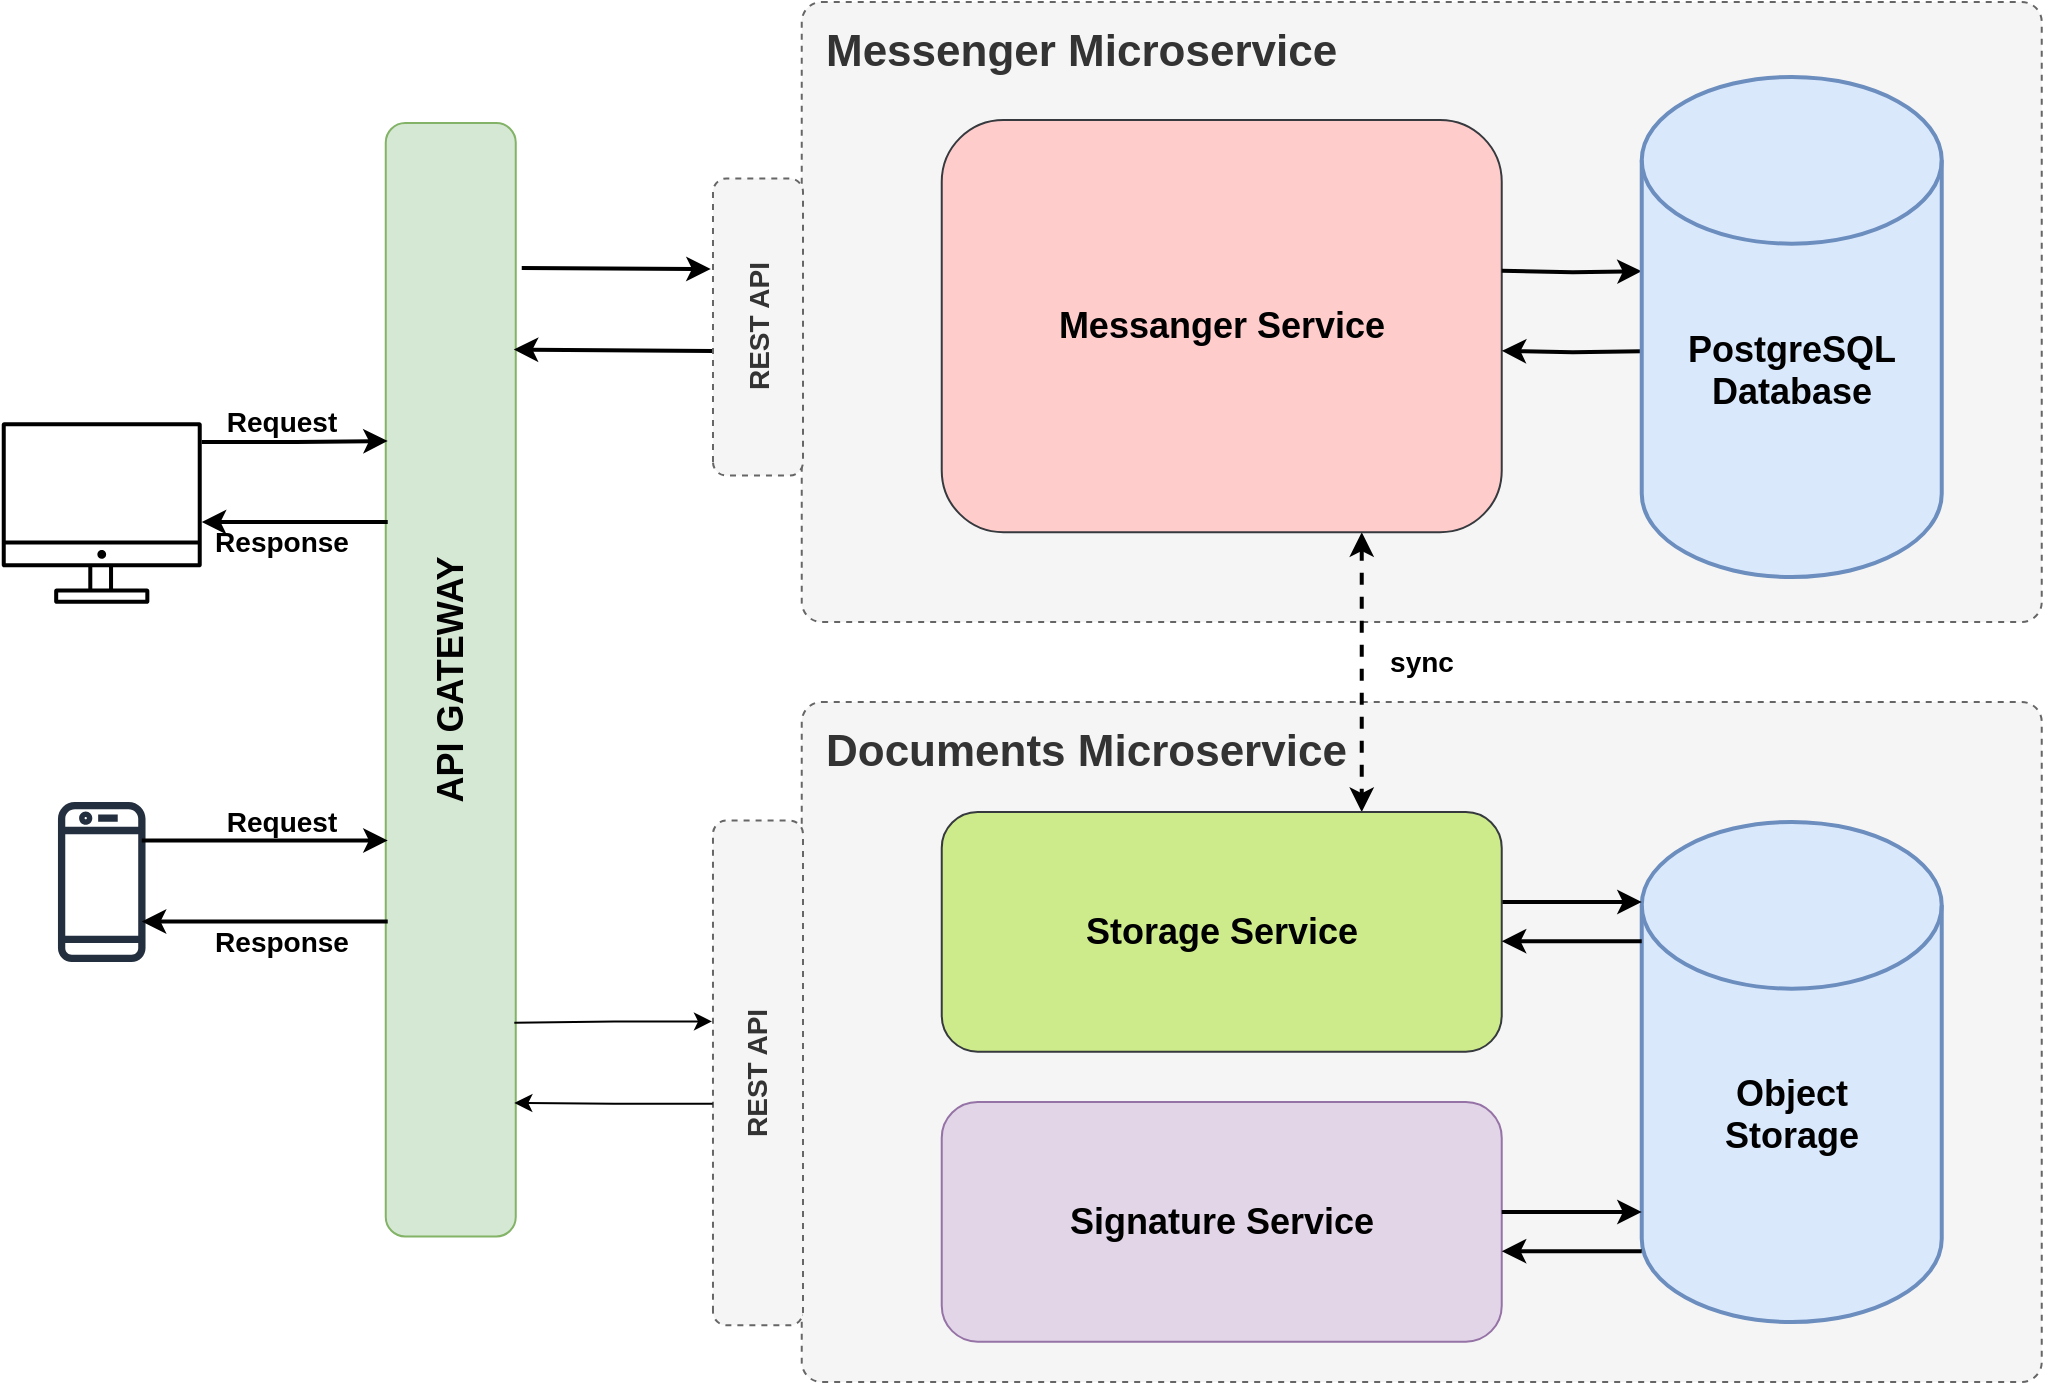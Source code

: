 <mxfile version="21.3.2" type="device">
  <diagram name="Страница 1" id="fADdNIsEgAehtVy8T7Zf">
    <mxGraphModel dx="2206" dy="1075" grid="0" gridSize="10" guides="1" tooltips="1" connect="1" arrows="1" fold="1" page="1" pageScale="1" pageWidth="827" pageHeight="1169" math="0" shadow="0">
      <root>
        <mxCell id="0" />
        <mxCell id="1" parent="0" />
        <mxCell id="2YxdHcAJXAzJK9A_Y6uM-9" value="&lt;font size=&quot;1&quot; style=&quot;&quot;&gt;&lt;b style=&quot;font-size: 22px;&quot;&gt;Messenger Microservice&lt;/b&gt;&lt;/font&gt;" style="dashed=1;rounded=1;absoluteArcSize=1;arcSize=20;html=1;verticalAlign=top;align=left;spacingTop=5;spacingLeft=10;whiteSpace=wrap;fillColor=#f5f5f5;fontColor=#333333;strokeColor=#666666;" vertex="1" parent="1">
          <mxGeometry x="707.87" y="278" width="620" height="310" as="geometry" />
        </mxCell>
        <mxCell id="2YxdHcAJXAzJK9A_Y6uM-3" value="&lt;font style=&quot;font-size: 18px;&quot;&gt;&lt;b&gt;API GATEWAY&lt;/b&gt;&lt;/font&gt;" style="rounded=1;whiteSpace=wrap;html=1;rotation=-90;fillColor=#d5e8d4;strokeColor=#82b366;" vertex="1" parent="1">
          <mxGeometry x="254" y="584.38" width="556.75" height="65" as="geometry" />
        </mxCell>
        <mxCell id="2YxdHcAJXAzJK9A_Y6uM-5" value="&lt;font size=&quot;1&quot; style=&quot;&quot;&gt;&lt;b style=&quot;font-size: 22px;&quot;&gt;Documents Microservice&lt;/b&gt;&lt;/font&gt;" style="dashed=1;rounded=1;absoluteArcSize=1;arcSize=20;html=1;verticalAlign=top;align=left;spacingTop=5;spacingLeft=10;whiteSpace=wrap;fillColor=#f5f5f5;strokeColor=#666666;fontColor=#333333;" vertex="1" parent="1">
          <mxGeometry x="707.87" y="628" width="620" height="340" as="geometry" />
        </mxCell>
        <mxCell id="2YxdHcAJXAzJK9A_Y6uM-35" style="edgeStyle=orthogonalEdgeStyle;rounded=0;orthogonalLoop=1;jettySize=auto;html=1;exitX=0.419;exitY=-0.02;exitDx=0;exitDy=0;exitPerimeter=0;strokeWidth=2;" edge="1" parent="1" source="2YxdHcAJXAzJK9A_Y6uM-8">
          <mxGeometry relative="1" as="geometry">
            <mxPoint x="563.87" y="451.79" as="targetPoint" />
            <Array as="points">
              <mxPoint x="663.87" y="453" />
            </Array>
          </mxGeometry>
        </mxCell>
        <mxCell id="2YxdHcAJXAzJK9A_Y6uM-37" style="edgeStyle=orthogonalEdgeStyle;rounded=0;orthogonalLoop=1;jettySize=auto;html=1;exitX=0.695;exitY=-0.025;exitDx=0;exitDy=0;endArrow=none;endFill=0;startArrow=classic;startFill=1;exitPerimeter=0;strokeWidth=2;" edge="1" parent="1" source="2YxdHcAJXAzJK9A_Y6uM-8">
          <mxGeometry relative="1" as="geometry">
            <mxPoint x="567.87" y="411" as="targetPoint" />
          </mxGeometry>
        </mxCell>
        <mxCell id="2YxdHcAJXAzJK9A_Y6uM-8" value="&lt;font style=&quot;font-size: 14px;&quot;&gt;&lt;b&gt;REST API&lt;br&gt;&lt;/b&gt;&lt;/font&gt;" style="rounded=1;whiteSpace=wrap;html=1;dashed=1;textDirection=ltr;rotation=-90;fontSize=14;fillColor=#f5f5f5;fontColor=#333333;strokeColor=#666666;" vertex="1" parent="1">
          <mxGeometry x="611.72" y="418" width="148.56" height="45.01" as="geometry" />
        </mxCell>
        <mxCell id="2YxdHcAJXAzJK9A_Y6uM-22" value="" style="sketch=0;outlineConnect=0;gradientColor=none;fontColor=#000000;strokeColor=none;fillColor=#000000;dashed=0;verticalLabelPosition=bottom;verticalAlign=top;align=center;html=1;fontSize=12;fontStyle=1;aspect=fixed;shape=mxgraph.aws4.illustration_desktop;pointerEvents=1" vertex="1" parent="1">
          <mxGeometry x="307.87" y="488" width="100" height="91" as="geometry" />
        </mxCell>
        <mxCell id="2YxdHcAJXAzJK9A_Y6uM-26" value="" style="sketch=0;outlineConnect=0;fontColor=#000000;gradientColor=none;strokeColor=#232F3E;fillColor=none;dashed=0;verticalLabelPosition=bottom;verticalAlign=top;align=center;html=1;fontSize=12;fontStyle=0;aspect=fixed;shape=mxgraph.aws4.resourceIcon;resIcon=mxgraph.aws4.mobile_client;" vertex="1" parent="1">
          <mxGeometry x="307.87" y="668" width="100" height="100" as="geometry" />
        </mxCell>
        <mxCell id="2YxdHcAJXAzJK9A_Y6uM-48" style="edgeStyle=orthogonalEdgeStyle;rounded=0;orthogonalLoop=1;jettySize=auto;html=1;exitX=0.25;exitY=0;exitDx=0;exitDy=0;endArrow=none;endFill=0;startArrow=classic;startFill=1;strokeWidth=2;" edge="1" parent="1">
          <mxGeometry relative="1" as="geometry">
            <mxPoint x="500.87" y="497.5" as="sourcePoint" />
            <mxPoint x="407.87" y="498" as="targetPoint" />
          </mxGeometry>
        </mxCell>
        <mxCell id="2YxdHcAJXAzJK9A_Y6uM-49" style="edgeStyle=orthogonalEdgeStyle;rounded=0;orthogonalLoop=1;jettySize=auto;html=1;exitX=0.25;exitY=0;exitDx=0;exitDy=0;strokeWidth=2;" edge="1" parent="1">
          <mxGeometry relative="1" as="geometry">
            <mxPoint x="500.87" y="538" as="sourcePoint" />
            <mxPoint x="407.87" y="538" as="targetPoint" />
          </mxGeometry>
        </mxCell>
        <mxCell id="2YxdHcAJXAzJK9A_Y6uM-50" style="edgeStyle=orthogonalEdgeStyle;rounded=0;orthogonalLoop=1;jettySize=auto;html=1;exitX=0.25;exitY=0;exitDx=0;exitDy=0;entryX=0.805;entryY=0.985;entryDx=0;entryDy=0;entryPerimeter=0;endArrow=none;endFill=0;startArrow=classic;startFill=1;strokeWidth=2;" edge="1" parent="1">
          <mxGeometry relative="1" as="geometry">
            <mxPoint x="500.87" y="697.25" as="sourcePoint" />
            <mxPoint x="377.87" y="697.25" as="targetPoint" />
          </mxGeometry>
        </mxCell>
        <mxCell id="2YxdHcAJXAzJK9A_Y6uM-51" style="edgeStyle=orthogonalEdgeStyle;rounded=0;orthogonalLoop=1;jettySize=auto;html=1;exitX=0.25;exitY=0;exitDx=0;exitDy=0;entryX=0.805;entryY=0.985;entryDx=0;entryDy=0;entryPerimeter=0;strokeWidth=2;" edge="1" parent="1">
          <mxGeometry relative="1" as="geometry">
            <mxPoint x="500.87" y="737.75" as="sourcePoint" />
            <mxPoint x="377.87" y="737.75" as="targetPoint" />
          </mxGeometry>
        </mxCell>
        <mxCell id="2YxdHcAJXAzJK9A_Y6uM-105" style="edgeStyle=orthogonalEdgeStyle;rounded=0;orthogonalLoop=1;jettySize=auto;html=1;entryX=0.75;entryY=0;entryDx=0;entryDy=0;exitX=0.75;exitY=1;exitDx=0;exitDy=0;dashed=1;startArrow=classic;startFill=1;strokeWidth=2;" edge="1" parent="1" source="2YxdHcAJXAzJK9A_Y6uM-57" target="2YxdHcAJXAzJK9A_Y6uM-64">
          <mxGeometry relative="1" as="geometry" />
        </mxCell>
        <mxCell id="2YxdHcAJXAzJK9A_Y6uM-57" value="&lt;font size=&quot;1&quot; style=&quot;&quot;&gt;&lt;b style=&quot;font-size: 18px;&quot;&gt;Messanger Service&lt;/b&gt;&lt;/font&gt;" style="rounded=1;whiteSpace=wrap;html=1;fillColor=#ffcccc;strokeColor=#36393d;" vertex="1" parent="1">
          <mxGeometry x="777.87" y="337" width="280" height="206.11" as="geometry" />
        </mxCell>
        <mxCell id="2YxdHcAJXAzJK9A_Y6uM-61" value="&lt;blockquote style=&quot;margin: 0 0 0 40px; border: none; padding: 0px;&quot;&gt;&lt;/blockquote&gt;&lt;font style=&quot;font-size: 18px;&quot;&gt;&lt;b&gt;&lt;span style=&quot;background-color: initial;&quot;&gt;&lt;br&gt;&lt;br&gt;Object&lt;/span&gt;&lt;br&gt;Storage&lt;/b&gt;&lt;/font&gt;" style="strokeWidth=2;html=1;shape=mxgraph.flowchart.database;whiteSpace=wrap;fillColor=#dae8fc;strokeColor=#6c8ebf;" vertex="1" parent="1">
          <mxGeometry x="1127.87" y="688" width="150" height="250" as="geometry" />
        </mxCell>
        <mxCell id="2YxdHcAJXAzJK9A_Y6uM-107" style="edgeStyle=orthogonalEdgeStyle;rounded=0;orthogonalLoop=1;jettySize=auto;html=1;strokeWidth=2;" edge="1" parent="1" source="2YxdHcAJXAzJK9A_Y6uM-64" target="2YxdHcAJXAzJK9A_Y6uM-61">
          <mxGeometry relative="1" as="geometry">
            <Array as="points">
              <mxPoint x="1107.87" y="728" />
              <mxPoint x="1107.87" y="728" />
            </Array>
          </mxGeometry>
        </mxCell>
        <mxCell id="2YxdHcAJXAzJK9A_Y6uM-64" value="&lt;font size=&quot;1&quot; style=&quot;&quot;&gt;&lt;b style=&quot;font-size: 18px;&quot;&gt;Storage Service&lt;/b&gt;&lt;/font&gt;" style="rounded=1;whiteSpace=wrap;html=1;fillColor=#cdeb8b;strokeColor=#36393d;" vertex="1" parent="1">
          <mxGeometry x="777.87" y="683" width="280" height="119.84" as="geometry" />
        </mxCell>
        <mxCell id="2YxdHcAJXAzJK9A_Y6uM-72" style="edgeStyle=orthogonalEdgeStyle;rounded=0;orthogonalLoop=1;jettySize=auto;html=1;endArrow=none;endFill=0;startArrow=classic;startFill=1;strokeWidth=2;" edge="1" parent="1">
          <mxGeometry relative="1" as="geometry">
            <mxPoint x="1127.87" y="412.63" as="sourcePoint" />
            <mxPoint x="1057.87" y="412.43" as="targetPoint" />
          </mxGeometry>
        </mxCell>
        <mxCell id="2YxdHcAJXAzJK9A_Y6uM-73" style="edgeStyle=orthogonalEdgeStyle;rounded=0;orthogonalLoop=1;jettySize=auto;html=1;strokeWidth=2;" edge="1" parent="1">
          <mxGeometry relative="1" as="geometry">
            <mxPoint x="1127.87" y="452.63" as="sourcePoint" />
            <mxPoint x="1057.87" y="452.43" as="targetPoint" />
          </mxGeometry>
        </mxCell>
        <mxCell id="2YxdHcAJXAzJK9A_Y6uM-82" value="&lt;font size=&quot;1&quot; style=&quot;&quot;&gt;&lt;b style=&quot;font-size: 18px;&quot;&gt;Signature Service&lt;/b&gt;&lt;/font&gt;" style="rounded=1;whiteSpace=wrap;html=1;fillColor=#e1d5e7;strokeColor=#9673a6;" vertex="1" parent="1">
          <mxGeometry x="777.87" y="828" width="280" height="119.84" as="geometry" />
        </mxCell>
        <mxCell id="2YxdHcAJXAzJK9A_Y6uM-87" value="&lt;font style=&quot;font-size: 14px;&quot;&gt;&lt;b&gt;Request&lt;/b&gt;&lt;/font&gt;" style="text;html=1;strokeColor=none;fillColor=none;align=center;verticalAlign=middle;whiteSpace=wrap;rounded=0;" vertex="1" parent="1">
          <mxGeometry x="417.87" y="478" width="60" height="20" as="geometry" />
        </mxCell>
        <mxCell id="2YxdHcAJXAzJK9A_Y6uM-88" value="Response" style="text;html=1;strokeColor=none;fillColor=none;align=center;verticalAlign=middle;whiteSpace=wrap;rounded=0;fontSize=14;fontStyle=1" vertex="1" parent="1">
          <mxGeometry x="417.87" y="538" width="60" height="20" as="geometry" />
        </mxCell>
        <mxCell id="2YxdHcAJXAzJK9A_Y6uM-89" value="&lt;font style=&quot;font-size: 14px;&quot;&gt;&lt;b&gt;Request&lt;/b&gt;&lt;/font&gt;" style="text;html=1;strokeColor=none;fillColor=none;align=center;verticalAlign=middle;whiteSpace=wrap;rounded=0;" vertex="1" parent="1">
          <mxGeometry x="417.87" y="678" width="60" height="20" as="geometry" />
        </mxCell>
        <mxCell id="2YxdHcAJXAzJK9A_Y6uM-90" value="Response" style="text;html=1;strokeColor=none;fillColor=none;align=center;verticalAlign=middle;whiteSpace=wrap;rounded=0;fontSize=14;fontStyle=1" vertex="1" parent="1">
          <mxGeometry x="417.87" y="738" width="60" height="20" as="geometry" />
        </mxCell>
        <mxCell id="2YxdHcAJXAzJK9A_Y6uM-95" value="&lt;font style=&quot;font-size: 14px;&quot;&gt;&lt;span&gt;REST API&lt;br&gt;&lt;/span&gt;&lt;/font&gt;" style="rounded=1;whiteSpace=wrap;html=1;dashed=1;textDirection=ltr;rotation=-90;fontSize=14;fontStyle=1;fillColor=#f5f5f5;fontColor=#333333;strokeColor=#666666;" vertex="1" parent="1">
          <mxGeometry x="559.79" y="790.96" width="252.41" height="45.01" as="geometry" />
        </mxCell>
        <mxCell id="2YxdHcAJXAzJK9A_Y6uM-103" style="edgeStyle=orthogonalEdgeStyle;rounded=0;orthogonalLoop=1;jettySize=auto;html=1;exitX=0.439;exitY=-0.003;exitDx=0;exitDy=0;exitPerimeter=0;entryX=0.12;entryY=0.989;entryDx=0;entryDy=0;entryPerimeter=0;" edge="1" parent="1" source="2YxdHcAJXAzJK9A_Y6uM-95" target="2YxdHcAJXAzJK9A_Y6uM-3">
          <mxGeometry relative="1" as="geometry">
            <mxPoint x="661.87" y="833" as="sourcePoint" />
            <mxPoint x="567.87" y="829" as="targetPoint" />
            <Array as="points" />
          </mxGeometry>
        </mxCell>
        <mxCell id="2YxdHcAJXAzJK9A_Y6uM-104" style="edgeStyle=orthogonalEdgeStyle;rounded=0;orthogonalLoop=1;jettySize=auto;html=1;exitX=0.602;exitY=-0.011;exitDx=0;exitDy=0;endArrow=none;endFill=0;startArrow=classic;startFill=1;exitPerimeter=0;entryX=0.192;entryY=0.989;entryDx=0;entryDy=0;entryPerimeter=0;" edge="1" parent="1" source="2YxdHcAJXAzJK9A_Y6uM-95" target="2YxdHcAJXAzJK9A_Y6uM-3">
          <mxGeometry relative="1" as="geometry">
            <mxPoint x="659.87" y="788" as="sourcePoint" />
            <mxPoint x="565.87" y="788" as="targetPoint" />
          </mxGeometry>
        </mxCell>
        <mxCell id="2YxdHcAJXAzJK9A_Y6uM-106" value="&lt;font style=&quot;font-size: 14px;&quot;&gt;&lt;b&gt;sync&lt;/b&gt;&lt;/font&gt;" style="text;html=1;strokeColor=none;fillColor=none;align=center;verticalAlign=middle;whiteSpace=wrap;rounded=0;" vertex="1" parent="1">
          <mxGeometry x="987.87" y="588" width="60" height="40" as="geometry" />
        </mxCell>
        <mxCell id="2YxdHcAJXAzJK9A_Y6uM-110" style="edgeStyle=orthogonalEdgeStyle;rounded=0;orthogonalLoop=1;jettySize=auto;html=1;endArrow=none;endFill=0;startArrow=classic;startFill=1;strokeWidth=2;" edge="1" parent="1">
          <mxGeometry relative="1" as="geometry">
            <mxPoint x="1057.87" y="747.63" as="sourcePoint" />
            <mxPoint x="1127.87" y="747.63" as="targetPoint" />
            <Array as="points">
              <mxPoint x="1107.87" y="747.63" />
              <mxPoint x="1107.87" y="747.63" />
            </Array>
          </mxGeometry>
        </mxCell>
        <mxCell id="2YxdHcAJXAzJK9A_Y6uM-111" style="edgeStyle=orthogonalEdgeStyle;rounded=0;orthogonalLoop=1;jettySize=auto;html=1;strokeWidth=2;" edge="1" parent="1">
          <mxGeometry relative="1" as="geometry">
            <mxPoint x="1057.87" y="883" as="sourcePoint" />
            <mxPoint x="1127.87" y="883" as="targetPoint" />
            <Array as="points">
              <mxPoint x="1107.87" y="883" />
              <mxPoint x="1107.87" y="883" />
            </Array>
          </mxGeometry>
        </mxCell>
        <mxCell id="2YxdHcAJXAzJK9A_Y6uM-112" style="edgeStyle=orthogonalEdgeStyle;rounded=0;orthogonalLoop=1;jettySize=auto;html=1;endArrow=none;endFill=0;startArrow=classic;startFill=1;strokeWidth=2;" edge="1" parent="1">
          <mxGeometry relative="1" as="geometry">
            <mxPoint x="1057.87" y="902.63" as="sourcePoint" />
            <mxPoint x="1127.87" y="902.63" as="targetPoint" />
            <Array as="points">
              <mxPoint x="1107.87" y="902.63" />
              <mxPoint x="1107.87" y="902.63" />
            </Array>
          </mxGeometry>
        </mxCell>
        <mxCell id="2YxdHcAJXAzJK9A_Y6uM-114" value="&lt;blockquote style=&quot;margin: 0 0 0 40px; border: none; padding: 0px;&quot;&gt;&lt;/blockquote&gt;&lt;font style=&quot;font-size: 18px;&quot;&gt;&lt;b&gt;&lt;br&gt;&lt;br&gt;PostgreSQL&lt;br&gt;Database&lt;/b&gt;&lt;/font&gt;" style="strokeWidth=2;html=1;shape=mxgraph.flowchart.database;whiteSpace=wrap;fillColor=#dae8fc;strokeColor=#6c8ebf;" vertex="1" parent="1">
          <mxGeometry x="1127.87" y="315.51" width="150" height="250" as="geometry" />
        </mxCell>
      </root>
    </mxGraphModel>
  </diagram>
</mxfile>
